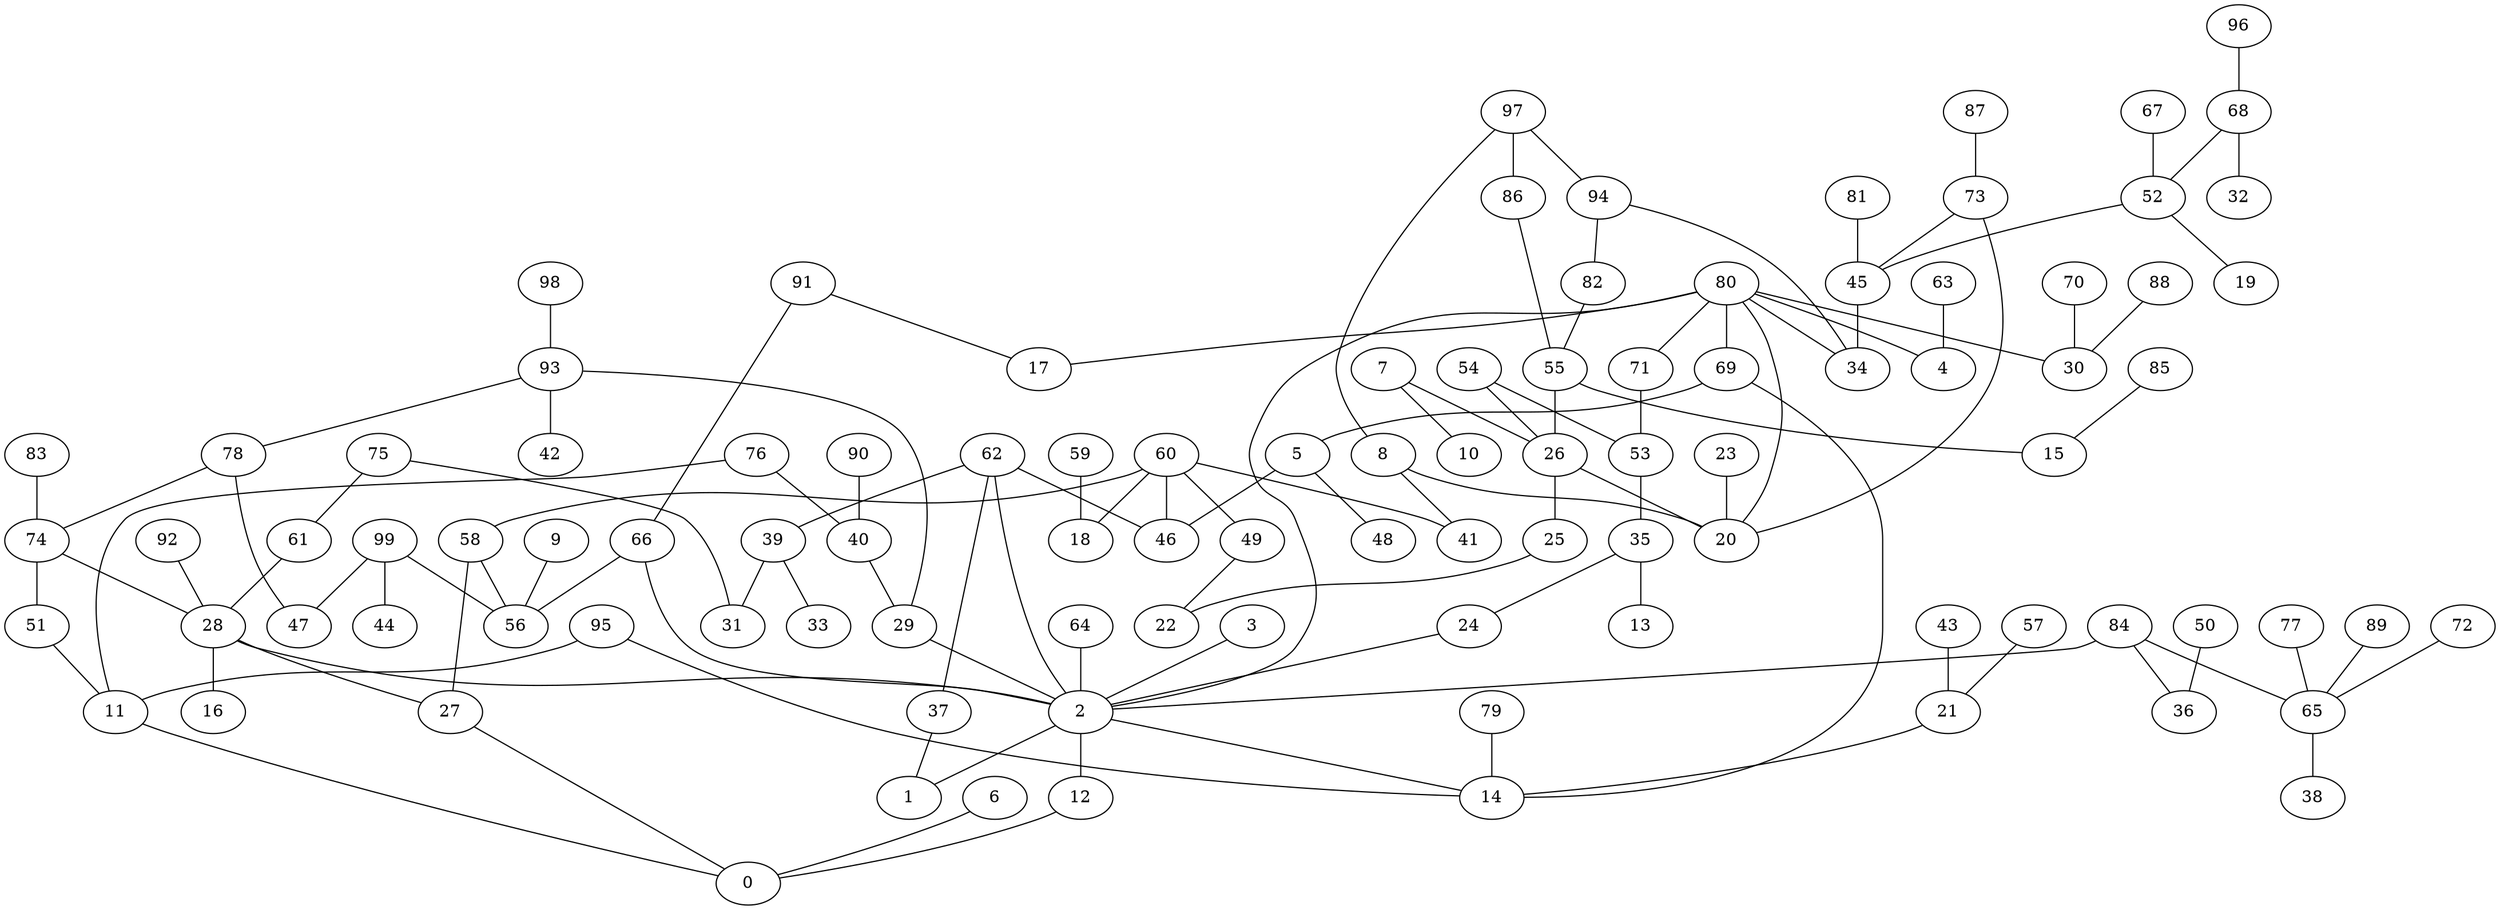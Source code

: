 digraph GG_graph {

subgraph G_graph {
edge [color = black]
"9" -> "56" [dir = none]
"63" -> "4" [dir = none]
"64" -> "2" [dir = none]
"97" -> "86" [dir = none]
"6" -> "0" [dir = none]
"23" -> "20" [dir = none]
"98" -> "93" [dir = none]
"54" -> "53" [dir = none]
"91" -> "17" [dir = none]
"91" -> "66" [dir = none]
"88" -> "30" [dir = none]
"72" -> "65" [dir = none]
"93" -> "42" [dir = none]
"93" -> "78" [dir = none]
"68" -> "32" [dir = none]
"68" -> "52" [dir = none]
"83" -> "74" [dir = none]
"77" -> "65" [dir = none]
"87" -> "73" [dir = none]
"92" -> "28" [dir = none]
"71" -> "53" [dir = none]
"90" -> "40" [dir = none]
"24" -> "2" [dir = none]
"50" -> "36" [dir = none]
"59" -> "18" [dir = none]
"67" -> "52" [dir = none]
"82" -> "55" [dir = none]
"89" -> "65" [dir = none]
"60" -> "41" [dir = none]
"60" -> "49" [dir = none]
"60" -> "18" [dir = none]
"60" -> "46" [dir = none]
"57" -> "21" [dir = none]
"78" -> "47" [dir = none]
"78" -> "74" [dir = none]
"76" -> "40" [dir = none]
"2" -> "1" [dir = none]
"2" -> "12" [dir = none]
"2" -> "14" [dir = none]
"25" -> "22" [dir = none]
"73" -> "45" [dir = none]
"73" -> "20" [dir = none]
"40" -> "29" [dir = none]
"86" -> "55" [dir = none]
"58" -> "56" [dir = none]
"84" -> "65" [dir = none]
"84" -> "36" [dir = none]
"84" -> "2" [dir = none]
"39" -> "33" [dir = none]
"39" -> "31" [dir = none]
"80" -> "4" [dir = none]
"80" -> "30" [dir = none]
"80" -> "71" [dir = none]
"80" -> "34" [dir = none]
"80" -> "20" [dir = none]
"80" -> "69" [dir = none]
"80" -> "2" [dir = none]
"65" -> "38" [dir = none]
"7" -> "10" [dir = none]
"7" -> "26" [dir = none]
"27" -> "0" [dir = none]
"3" -> "2" [dir = none]
"62" -> "39" [dir = none]
"62" -> "46" [dir = none]
"62" -> "2" [dir = none]
"55" -> "15" [dir = none]
"55" -> "26" [dir = none]
"37" -> "1" [dir = none]
"28" -> "16" [dir = none]
"28" -> "2" [dir = none]
"12" -> "0" [dir = none]
"29" -> "2" [dir = none]
"99" -> "44" [dir = none]
"99" -> "56" [dir = none]
"99" -> "47" [dir = none]
"79" -> "14" [dir = none]
"52" -> "19" [dir = none]
"52" -> "45" [dir = none]
"95" -> "14" [dir = none]
"81" -> "45" [dir = none]
"85" -> "15" [dir = none]
"96" -> "68" [dir = none]
"43" -> "21" [dir = none]
"61" -> "28" [dir = none]
"66" -> "2" [dir = none]
"70" -> "30" [dir = none]
"5" -> "48" [dir = none]
"5" -> "46" [dir = none]
"26" -> "25" [dir = none]
"26" -> "20" [dir = none]
"21" -> "14" [dir = none]
"94" -> "82" [dir = none]
"51" -> "11" [dir = none]
"74" -> "51" [dir = none]
"74" -> "28" [dir = none]
"35" -> "13" [dir = none]
"35" -> "24" [dir = none]
"8" -> "20" [dir = none]
"75" -> "61" [dir = none]
"66" -> "56" [dir = none]
"58" -> "27" [dir = none]
"53" -> "35" [dir = none]
"60" -> "58" [dir = none]
"80" -> "17" [dir = none]
"62" -> "37" [dir = none]
"93" -> "29" [dir = none]
"97" -> "94" [dir = none]
"76" -> "11" [dir = none]
"95" -> "11" [dir = none]
"45" -> "34" [dir = none]
"69" -> "14" [dir = none]
"49" -> "22" [dir = none]
"94" -> "34" [dir = none]
"54" -> "26" [dir = none]
"28" -> "27" [dir = none]
"8" -> "41" [dir = none]
"69" -> "5" [dir = none]
"11" -> "0" [dir = none]
"75" -> "31" [dir = none]
"97" -> "8" [dir = none]
}

}
